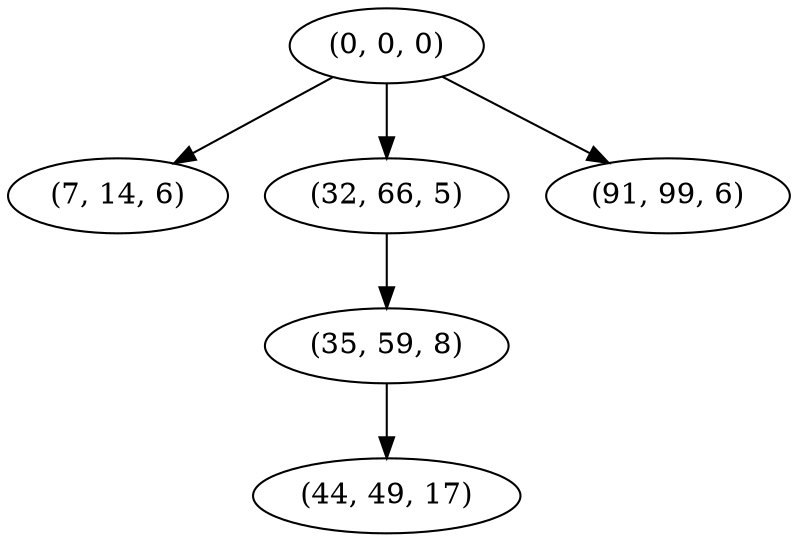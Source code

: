 digraph tree {
    "(0, 0, 0)";
    "(7, 14, 6)";
    "(32, 66, 5)";
    "(35, 59, 8)";
    "(44, 49, 17)";
    "(91, 99, 6)";
    "(0, 0, 0)" -> "(7, 14, 6)";
    "(0, 0, 0)" -> "(32, 66, 5)";
    "(0, 0, 0)" -> "(91, 99, 6)";
    "(32, 66, 5)" -> "(35, 59, 8)";
    "(35, 59, 8)" -> "(44, 49, 17)";
}
